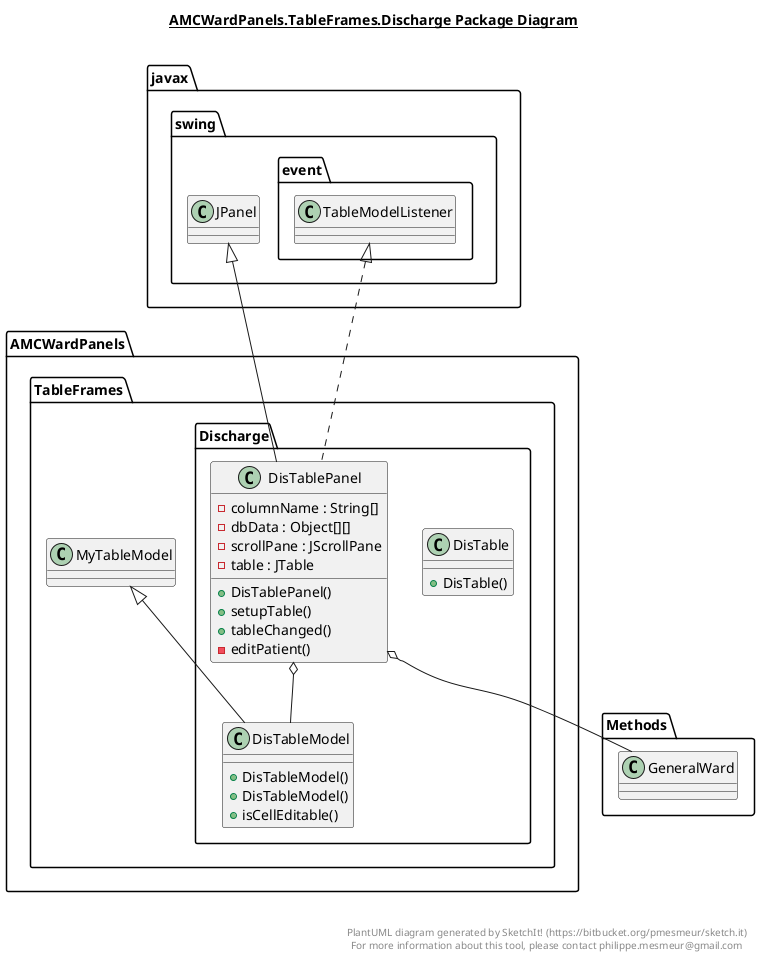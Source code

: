 @startuml

title __AMCWardPanels.TableFrames.Discharge Package Diagram__\n


    namespace AMCWardPanels {
      namespace TableFrames {
        namespace Discharge {
          class AMCWardPanels.TableFrames.Discharge.DisTable {
              + DisTable()
          }
        }
      }
    }

  


    namespace AMCWardPanels {
      namespace TableFrames {
        namespace Discharge {
          class AMCWardPanels.TableFrames.Discharge.DisTableModel {
              + DisTableModel()
              + DisTableModel()
              + isCellEditable()
          }
        }
      }
    }


    namespace AMCWardPanels {
      namespace TableFrames {
        namespace Discharge {
          class AMCWardPanels.TableFrames.Discharge.DisTablePanel {
              - columnName : String[]
              - dbData : Object[][]
              - scrollPane : JScrollPane
              - table : JTable
              + DisTablePanel()
              + setupTable()
              + tableChanged()
              - editPatient()
          }
        }
      }
    }

  

  AMCWardPanels.TableFrames.Discharge.DisTableModel -up-|> AMCWardPanels.TableFrames.MyTableModel
  AMCWardPanels.TableFrames.Discharge.DisTablePanel .up.|> javax.swing.event.TableModelListener
  AMCWardPanels.TableFrames.Discharge.DisTablePanel -up-|> javax.swing.JPanel
  AMCWardPanels.TableFrames.Discharge.DisTablePanel o-- Methods.GeneralWard
  AMCWardPanels.TableFrames.Discharge.DisTablePanel o-- AMCWardPanels.TableFrames.Discharge.DisTableModel


right footer


PlantUML diagram generated by SketchIt! (https://bitbucket.org/pmesmeur/sketch.it)
For more information about this tool, please contact philippe.mesmeur@gmail.com
endfooter

@enduml
